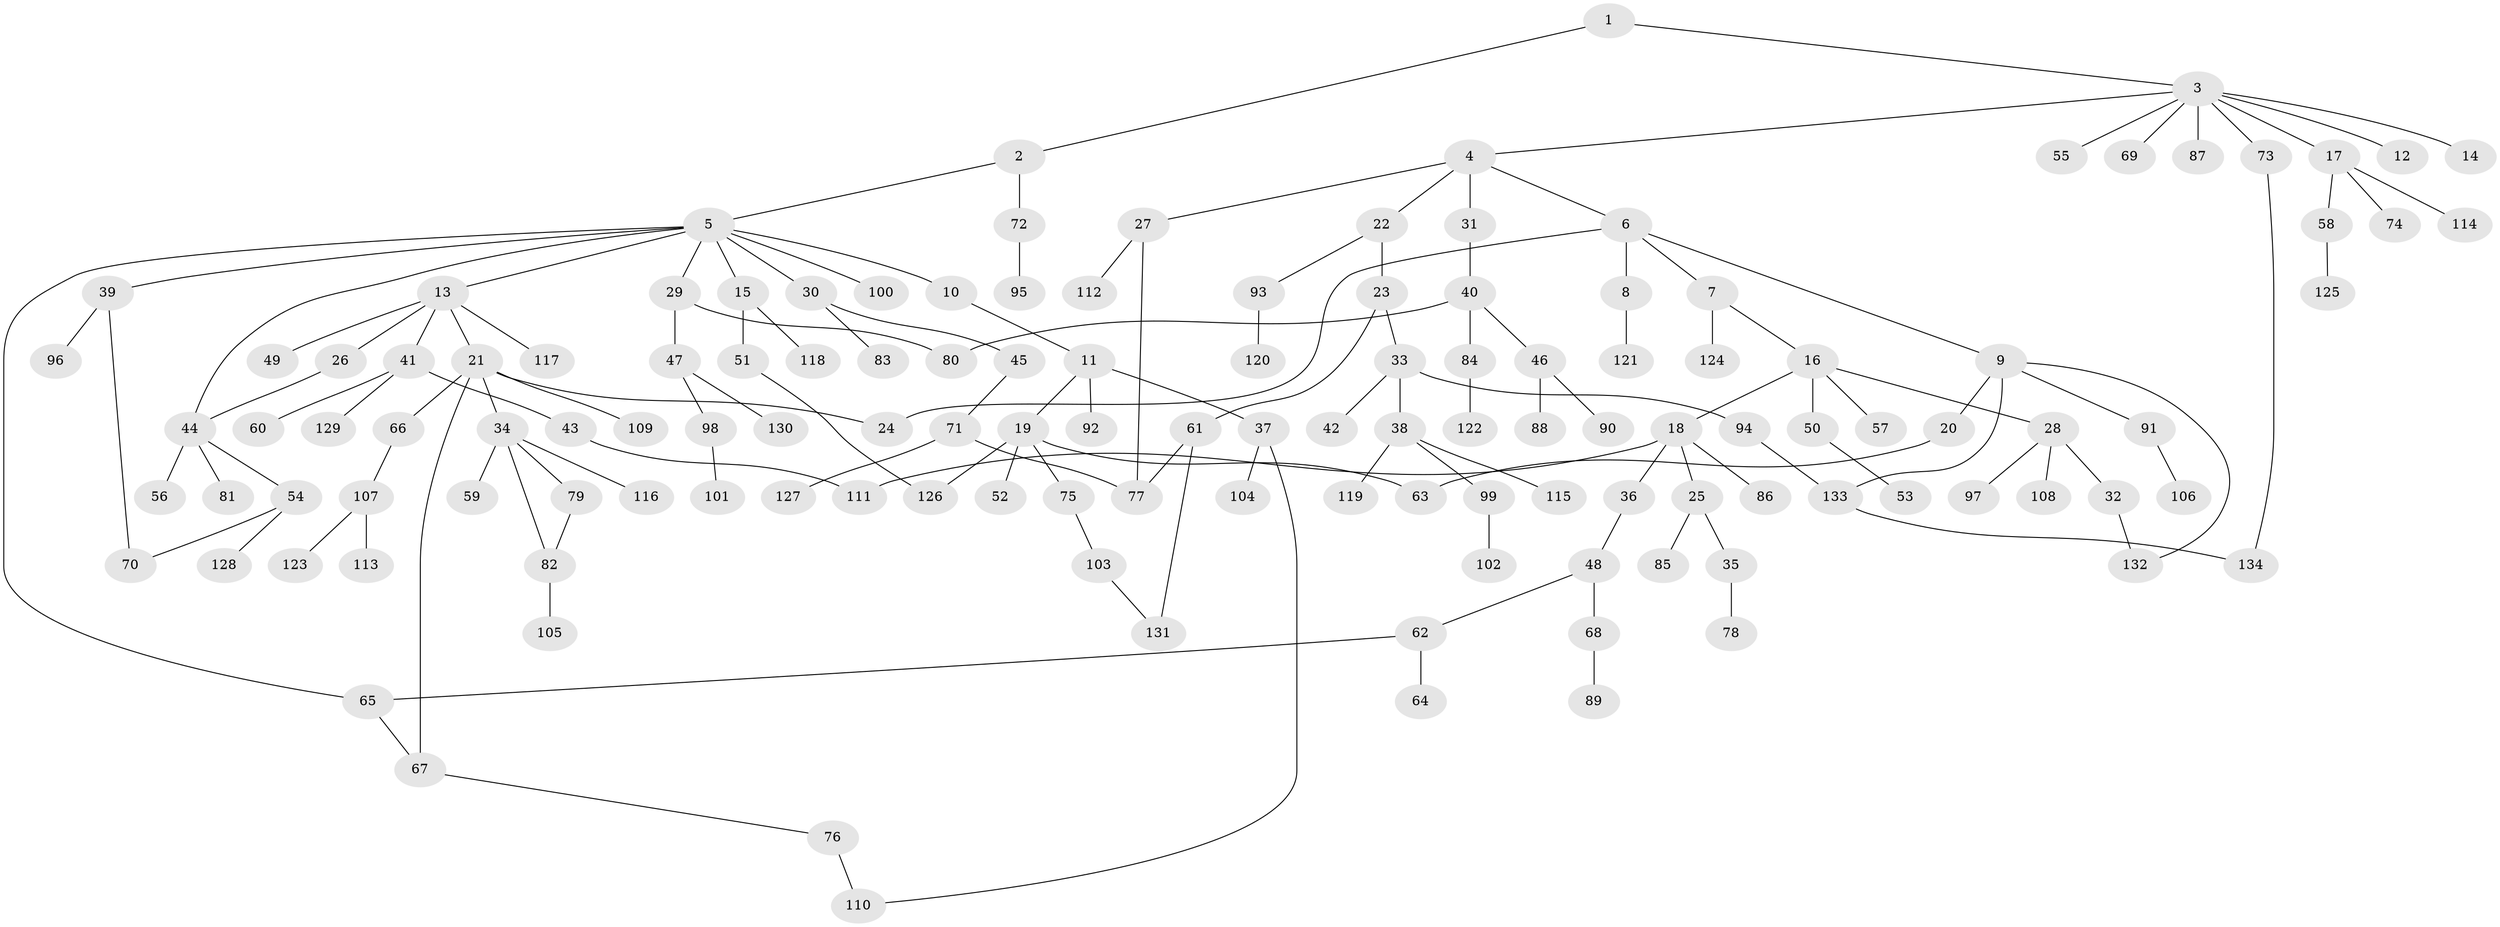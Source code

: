// coarse degree distribution, {3: 0.15053763440860216, 11: 0.021505376344086023, 5: 0.053763440860215055, 6: 0.03225806451612903, 2: 0.25806451612903225, 1: 0.41935483870967744, 4: 0.06451612903225806}
// Generated by graph-tools (version 1.1) at 2025/51/02/27/25 19:51:40]
// undirected, 134 vertices, 150 edges
graph export_dot {
graph [start="1"]
  node [color=gray90,style=filled];
  1;
  2;
  3;
  4;
  5;
  6;
  7;
  8;
  9;
  10;
  11;
  12;
  13;
  14;
  15;
  16;
  17;
  18;
  19;
  20;
  21;
  22;
  23;
  24;
  25;
  26;
  27;
  28;
  29;
  30;
  31;
  32;
  33;
  34;
  35;
  36;
  37;
  38;
  39;
  40;
  41;
  42;
  43;
  44;
  45;
  46;
  47;
  48;
  49;
  50;
  51;
  52;
  53;
  54;
  55;
  56;
  57;
  58;
  59;
  60;
  61;
  62;
  63;
  64;
  65;
  66;
  67;
  68;
  69;
  70;
  71;
  72;
  73;
  74;
  75;
  76;
  77;
  78;
  79;
  80;
  81;
  82;
  83;
  84;
  85;
  86;
  87;
  88;
  89;
  90;
  91;
  92;
  93;
  94;
  95;
  96;
  97;
  98;
  99;
  100;
  101;
  102;
  103;
  104;
  105;
  106;
  107;
  108;
  109;
  110;
  111;
  112;
  113;
  114;
  115;
  116;
  117;
  118;
  119;
  120;
  121;
  122;
  123;
  124;
  125;
  126;
  127;
  128;
  129;
  130;
  131;
  132;
  133;
  134;
  1 -- 2;
  1 -- 3;
  2 -- 5;
  2 -- 72;
  3 -- 4;
  3 -- 12;
  3 -- 14;
  3 -- 17;
  3 -- 55;
  3 -- 69;
  3 -- 73;
  3 -- 87;
  4 -- 6;
  4 -- 22;
  4 -- 27;
  4 -- 31;
  5 -- 10;
  5 -- 13;
  5 -- 15;
  5 -- 29;
  5 -- 30;
  5 -- 39;
  5 -- 44;
  5 -- 100;
  5 -- 65;
  6 -- 7;
  6 -- 8;
  6 -- 9;
  6 -- 24;
  7 -- 16;
  7 -- 124;
  8 -- 121;
  9 -- 20;
  9 -- 91;
  9 -- 132;
  9 -- 133;
  10 -- 11;
  11 -- 19;
  11 -- 37;
  11 -- 92;
  13 -- 21;
  13 -- 26;
  13 -- 41;
  13 -- 49;
  13 -- 117;
  15 -- 51;
  15 -- 118;
  16 -- 18;
  16 -- 28;
  16 -- 50;
  16 -- 57;
  17 -- 58;
  17 -- 74;
  17 -- 114;
  18 -- 25;
  18 -- 36;
  18 -- 86;
  18 -- 111;
  19 -- 52;
  19 -- 63;
  19 -- 75;
  19 -- 126;
  20 -- 63;
  21 -- 34;
  21 -- 66;
  21 -- 67;
  21 -- 109;
  21 -- 24;
  22 -- 23;
  22 -- 93;
  23 -- 33;
  23 -- 61;
  25 -- 35;
  25 -- 85;
  26 -- 44;
  27 -- 77;
  27 -- 112;
  28 -- 32;
  28 -- 97;
  28 -- 108;
  29 -- 47;
  29 -- 80;
  30 -- 45;
  30 -- 83;
  31 -- 40;
  32 -- 132;
  33 -- 38;
  33 -- 42;
  33 -- 94;
  34 -- 59;
  34 -- 79;
  34 -- 82;
  34 -- 116;
  35 -- 78;
  36 -- 48;
  37 -- 104;
  37 -- 110;
  38 -- 99;
  38 -- 115;
  38 -- 119;
  39 -- 96;
  39 -- 70;
  40 -- 46;
  40 -- 80;
  40 -- 84;
  41 -- 43;
  41 -- 60;
  41 -- 129;
  43 -- 111;
  44 -- 54;
  44 -- 56;
  44 -- 81;
  45 -- 71;
  46 -- 88;
  46 -- 90;
  47 -- 98;
  47 -- 130;
  48 -- 62;
  48 -- 68;
  50 -- 53;
  51 -- 126;
  54 -- 70;
  54 -- 128;
  58 -- 125;
  61 -- 131;
  61 -- 77;
  62 -- 64;
  62 -- 65;
  65 -- 67;
  66 -- 107;
  67 -- 76;
  68 -- 89;
  71 -- 127;
  71 -- 77;
  72 -- 95;
  73 -- 134;
  75 -- 103;
  76 -- 110;
  79 -- 82;
  82 -- 105;
  84 -- 122;
  91 -- 106;
  93 -- 120;
  94 -- 133;
  98 -- 101;
  99 -- 102;
  103 -- 131;
  107 -- 113;
  107 -- 123;
  133 -- 134;
}
